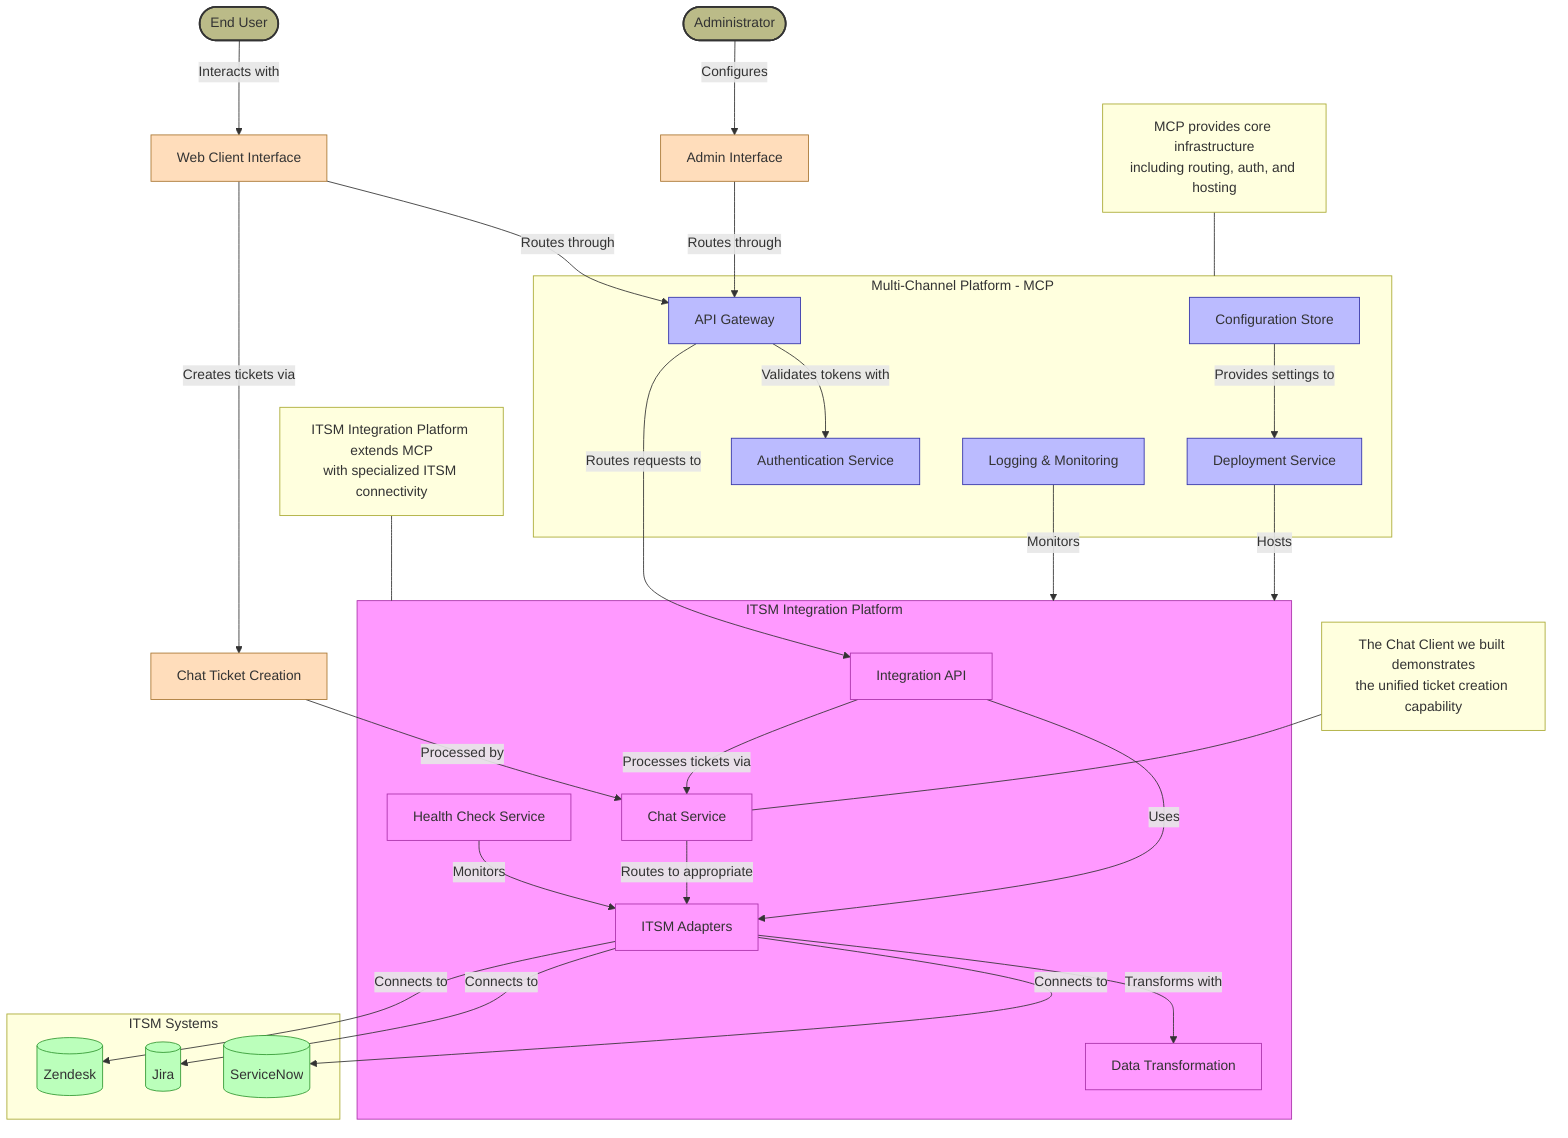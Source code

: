 flowchart TD
    %% Starting point
    User([End User]) -->|Interacts with| WebClient[Web Client Interface]
    Admin([Administrator]) -->|Configures| AdminUI[Admin Interface]
    
    %% MCP Layer
    subgraph MCP[Multi-Channel Platform - MCP]
        APIGateway[API Gateway]
        AuthService[Authentication Service]
        Deployment[Deployment Service]
        ConfigStore[Configuration Store]
        Logging[Logging & Monitoring]
    end
    
    %% ITSM Integration Platform
    subgraph ITSM[ITSM Integration Platform]
        IntegrationAPI[Integration API]
        Adapters[ITSM Adapters]
        HealthCheck[Health Check Service]
        DataTransform[Data Transformation]
        ChatService[Chat Service]
    end
    
    %% External Systems
    subgraph ExternalSystems[ITSM Systems]
        ServiceNow[(ServiceNow)]
        Jira[(Jira)]
        Zendesk[(Zendesk)]
    end
    
    %% Connections from user interfaces to MCP
    WebClient -->|Routes through| APIGateway
    AdminUI -->|Routes through| APIGateway
    
    %% MCP Internal Connections
    APIGateway -->|Validates tokens with| AuthService
    APIGateway -->|Routes requests to| IntegrationAPI
    ConfigStore -->|Provides settings to| Deployment
    Deployment -->|Hosts| ITSM
    Logging -->|Monitors| ITSM
    
    %% ITSM Platform internal connections
    IntegrationAPI -->|Uses| Adapters
    IntegrationAPI -->|Processes tickets via| ChatService
    HealthCheck -->|Monitors| Adapters
    Adapters -->|Transforms with| DataTransform
    
    %% Connections to external systems
    Adapters -->|Connects to| ServiceNow
    Adapters -->|Connects to| Jira
    Adapters -->|Connects to| Zendesk
    
    %% Special flow for Chat Client
    ChatTicket[Chat Ticket Creation]
    WebClient -->|Creates tickets via| ChatTicket
    ChatTicket -->|Processed by| ChatService
    ChatService -->|Routes to appropriate| Adapters
    
    %% Styling
    classDef userActor fill:#bb8,stroke:#333,stroke-width:2px;
    classDef mcpLayer fill:#bbf,stroke:#33a,stroke-width:1px;
    classDef itsmLayer fill:#f9f,stroke:#a3a,stroke-width:1px;
    classDef externalSys fill:#bfb,stroke:#393,stroke-width:1px;
    classDef interface fill:#fdb,stroke:#a73,stroke-width:1px;
    
    class User,Admin userActor;
    class MCP mcpLayer;
    class APIGateway,AuthService,Deployment,ConfigStore,Logging mcpLayer;
    class ITSM itsmLayer;
    class IntegrationAPI,Adapters,HealthCheck,DataTransform,ChatService itsmLayer;
    class ServiceNow,Jira,Zendesk externalSys;
    class WebClient,AdminUI,ChatTicket interface;
    
    %% Explanatory Notes
    classDef note fill:#ffffde,stroke:#aaaa33,stroke-width:1px;
    
    Note1[MCP provides core infrastructure<br>including routing, auth, and hosting]
    Note2[ITSM Integration Platform extends MCP<br>with specialized ITSM connectivity]
    Note3[The Chat Client we built demonstrates<br>the unified ticket creation capability]
    
    class Note1,Note2,Note3 note;
    
    Note1 --- MCP
    Note2 --- ITSM
    Note3 --- ChatService